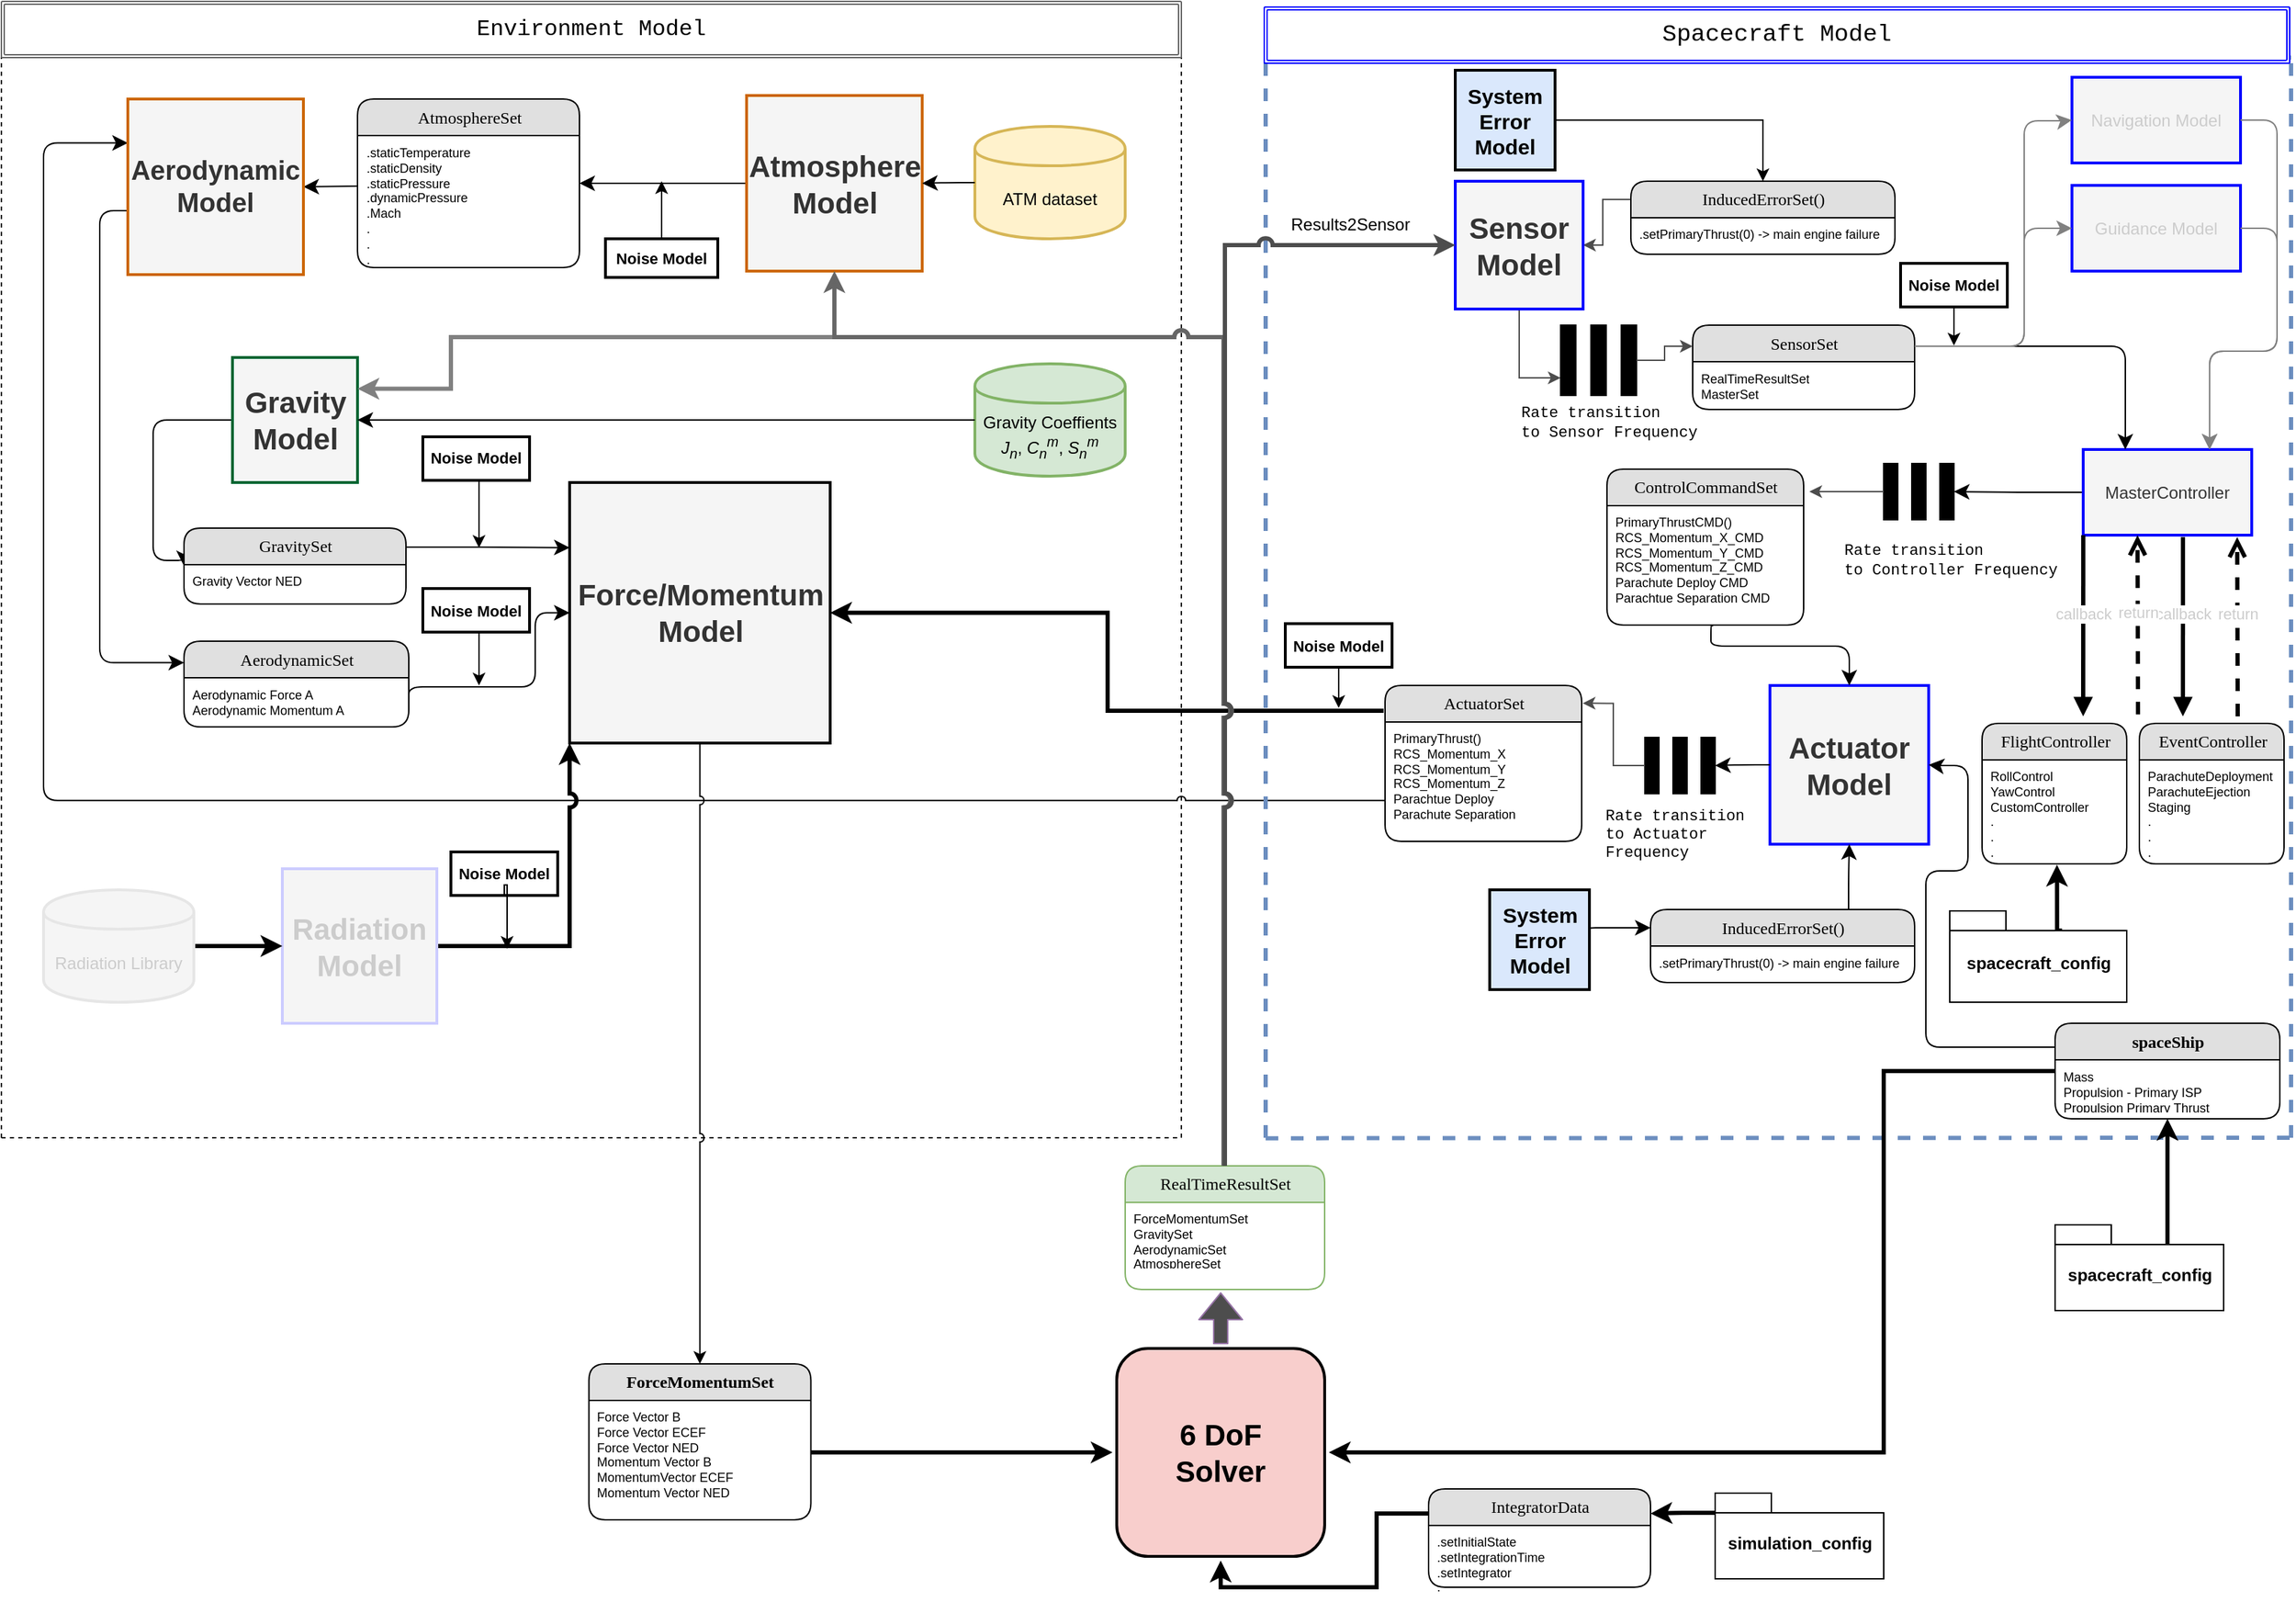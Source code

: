 <mxfile version="12.8.8" type="device" pages="2"><diagram name="Page-1" id="b520641d-4fe3-3701-9064-5fc419738815"><mxGraphModel dx="757" dy="432" grid="1" gridSize="10" guides="1" tooltips="1" connect="1" arrows="1" fold="1" page="1" pageScale="1" pageWidth="1654" pageHeight="1169" background="#ffffff" math="0" shadow="0"><root><mxCell id="0"/><mxCell id="1" parent="0"/><mxCell id="21ea969265ad0168-32" style="edgeStyle=none;html=1;labelBackgroundColor=none;startFill=0;startSize=8;endFill=1;endSize=8;fontFamily=Verdana;fontSize=12;exitX=0;exitY=0.383;exitDx=0;exitDy=0;exitPerimeter=0;entryX=1;entryY=0.5;entryDx=0;entryDy=0;" parent="1" source="zGW6T5_fWwPgk4vBS8o5-42" target="u3daFgjEzS_ZIAsYCBfj-2" edge="1"><mxGeometry relative="1" as="geometry"><mxPoint x="250" y="143" as="sourcePoint"/><mxPoint x="280" y="171" as="targetPoint"/></mxGeometry></mxCell><mxCell id="21ea969265ad0168-36" style="edgeStyle=orthogonalEdgeStyle;html=1;labelBackgroundColor=none;startFill=0;startSize=8;endFill=1;endSize=8;fontFamily=Verdana;fontSize=12;exitX=0;exitY=0.5;exitDx=0;exitDy=0;entryX=0;entryY=0.5;entryDx=0;entryDy=0;" parent="1" source="zGW6T5_fWwPgk4vBS8o5-36" target="zGW6T5_fWwPgk4vBS8o5-37" edge="1"><mxGeometry relative="1" as="geometry"><mxPoint x="388" y="224" as="sourcePoint"/><mxPoint x="388" y="306" as="targetPoint"/><Array as="points"><mxPoint x="118" y="319"/><mxPoint x="118" y="419"/><mxPoint x="140" y="419"/></Array></mxGeometry></mxCell><mxCell id="21ea969265ad0168-40" style="edgeStyle=orthogonalEdgeStyle;html=1;labelBackgroundColor=none;startFill=0;startSize=8;endFill=1;endSize=8;fontFamily=Verdana;fontSize=12;entryX=0;entryY=0.25;entryDx=0;entryDy=0;exitX=0.008;exitY=0.675;exitDx=0;exitDy=0;exitPerimeter=0;" parent="1" source="u3daFgjEzS_ZIAsYCBfj-2" target="zGW6T5_fWwPgk4vBS8o5-43" edge="1"><mxGeometry relative="1" as="geometry"><mxPoint x="150" y="170" as="sourcePoint"/><mxPoint x="80" y="329" as="targetPoint"/><Array as="points"><mxPoint x="176" y="170"/><mxPoint x="80" y="170"/><mxPoint x="80" y="492"/></Array></mxGeometry></mxCell><mxCell id="21ea969265ad0168-44" style="edgeStyle=orthogonalEdgeStyle;html=1;exitX=0.5;exitY=1;labelBackgroundColor=none;startFill=0;startSize=8;endFill=1;endSize=8;fontFamily=Verdana;fontSize=12;exitDx=0;exitDy=0;" parent="1" source="Khnf3d1GDIL0ss85YdQS-3" target="-iOtFXCysXjx30L6UJS0-23" edge="1"><mxGeometry relative="1" as="geometry"><mxPoint x="1550" y="604.5" as="targetPoint"/><mxPoint x="1390" y="604.5" as="sourcePoint"/></mxGeometry></mxCell><mxCell id="21ea969265ad0168-46" style="edgeStyle=orthogonalEdgeStyle;html=1;labelBackgroundColor=none;startFill=0;startSize=8;endFill=1;endSize=8;fontFamily=Verdana;fontSize=12;exitX=1;exitY=0.5;exitDx=0;exitDy=0;entryX=0;entryY=0.25;entryDx=0;entryDy=0;" parent="1" source="zGW6T5_fWwPgk4vBS8o5-22" target="zGW6T5_fWwPgk4vBS8o5-30" edge="1"><mxGeometry relative="1" as="geometry"><mxPoint x="1080" y="790" as="targetPoint"/><mxPoint x="1283" y="697" as="sourcePoint"/><Array as="points"><mxPoint x="1135" y="698"/><mxPoint x="1135" y="681"/></Array></mxGeometry></mxCell><mxCell id="21ea969265ad0168-48" style="edgeStyle=orthogonalEdgeStyle;html=1;exitX=0;exitY=0.5;labelBackgroundColor=none;startFill=0;startSize=8;endFill=1;endSize=8;fontFamily=Verdana;fontSize=12;exitDx=0;exitDy=0;entryX=1;entryY=0.5;entryDx=0;entryDy=0;" parent="1" source="zGW6T5_fWwPgk4vBS8o5-39" target="zGW6T5_fWwPgk4vBS8o5-41" edge="1"><mxGeometry relative="1" as="geometry"><mxPoint x="920" y="188" as="targetPoint"/><mxPoint x="760" y="188" as="sourcePoint"/></mxGeometry></mxCell><mxCell id="zGW6T5_fWwPgk4vBS8o5-41" value="AtmosphereSet" style="swimlane;html=1;fontStyle=0;childLayout=stackLayout;horizontal=1;startSize=26;fillColor=#e0e0e0;horizontalStack=0;resizeParent=1;resizeLast=0;collapsible=1;marginBottom=0;swimlaneFillColor=#ffffff;align=center;rounded=1;shadow=0;comic=0;labelBackgroundColor=none;strokeColor=#000000;strokeWidth=1;fontFamily=Verdana;fontSize=12;fontColor=#000000;" parent="1" vertex="1"><mxGeometry x="263.5" y="90.5" width="158" height="120" as="geometry"/></mxCell><mxCell id="zGW6T5_fWwPgk4vBS8o5-42" value="&lt;div&gt;.staticTemperature&lt;/div&gt;&lt;div&gt;.staticDensity&lt;/div&gt;&lt;div&gt;.staticPressure&lt;/div&gt;&lt;div&gt;.dynamicPressure&lt;/div&gt;&lt;div&gt;.Mach&lt;/div&gt;&lt;div&gt;.&lt;/div&gt;&lt;div&gt;.&lt;/div&gt;&lt;div&gt;.&lt;/div&gt;&lt;div&gt;&lt;br&gt;&lt;/div&gt;" style="text;html=1;strokeColor=none;fillColor=none;spacingLeft=4;spacingRight=4;whiteSpace=wrap;overflow=hidden;rotatable=0;points=[[0,0.5],[1,0.5]];portConstraint=eastwest;fontSize=9;" parent="zGW6T5_fWwPgk4vBS8o5-41" vertex="1"><mxGeometry y="26" width="158" height="94" as="geometry"/></mxCell><mxCell id="zGW6T5_fWwPgk4vBS8o5-25" value="ControlCommandSet" style="swimlane;html=1;fontStyle=0;childLayout=stackLayout;horizontal=1;startSize=26;fillColor=#e0e0e0;horizontalStack=0;resizeParent=1;resizeLast=0;collapsible=1;marginBottom=0;swimlaneFillColor=#ffffff;align=center;rounded=1;shadow=0;comic=0;labelBackgroundColor=none;strokeColor=#000000;strokeWidth=1;fontFamily=Verdana;fontSize=12;fontColor=#000000;" parent="1" vertex="1"><mxGeometry x="1153" y="354" width="140" height="111" as="geometry"/></mxCell><mxCell id="zGW6T5_fWwPgk4vBS8o5-26" value="&lt;div&gt;PrimaryThrustCMD()&lt;/div&gt;&lt;div&gt;RCS_Momentum_X_CMD&lt;/div&gt;&lt;div&gt;RCS_Momentum_Y_CMD&lt;/div&gt;&lt;div&gt;RCS_Momentum_Z_CMD&lt;/div&gt;&lt;div&gt;Parachute Deploy CMD&lt;/div&gt;&lt;div&gt;Parachtue Separation CMD&lt;br&gt;&lt;/div&gt;" style="text;html=1;strokeColor=none;fillColor=none;spacingLeft=4;spacingRight=4;whiteSpace=wrap;overflow=hidden;rotatable=0;points=[[0,0.5],[1,0.5]];portConstraint=eastwest;fontSize=9;glass=0;" parent="zGW6T5_fWwPgk4vBS8o5-25" vertex="1"><mxGeometry y="26" width="140" height="84" as="geometry"/></mxCell><mxCell id="-iOtFXCysXjx30L6UJS0-32" style="edgeStyle=orthogonalEdgeStyle;rounded=0;jumpStyle=arc;orthogonalLoop=1;jettySize=auto;html=1;exitX=0;exitY=0.25;exitDx=0;exitDy=0;entryX=1;entryY=0.5;entryDx=0;entryDy=0;strokeColor=#4D4D4D;fillColor=#4D4D4D;fontFamily=Courier New;fontSize=11;fontColor=#000000;" edge="1" parent="1" source="-iOtFXCysXjx30L6UJS0-30" target="N8Tp9FO_yCuelLepChon-1"><mxGeometry relative="1" as="geometry"/></mxCell><mxCell id="N8Tp9FO_yCuelLepChon-5" value="SensorSet" style="swimlane;html=1;fontStyle=0;childLayout=stackLayout;horizontal=1;startSize=26;fillColor=#e0e0e0;horizontalStack=0;resizeParent=1;resizeLast=0;collapsible=1;marginBottom=0;swimlaneFillColor=#ffffff;align=center;rounded=1;shadow=0;comic=0;labelBackgroundColor=none;strokeColor=#000000;strokeWidth=1;fontFamily=Verdana;fontSize=12;fontColor=#000000;" parent="1" vertex="1"><mxGeometry x="1214" y="251.5" width="158" height="60" as="geometry"/></mxCell><mxCell id="N8Tp9FO_yCuelLepChon-6" value="&lt;div&gt;RealTimeResultSet&lt;/div&gt;&lt;div&gt;MasterSet&lt;br&gt;&lt;/div&gt;" style="text;html=1;strokeColor=none;fillColor=none;spacingLeft=4;spacingRight=4;whiteSpace=wrap;overflow=hidden;rotatable=0;points=[[0,0.5],[1,0.5]];portConstraint=eastwest;fontSize=9;" parent="N8Tp9FO_yCuelLepChon-5" vertex="1"><mxGeometry y="26" width="158" height="34" as="geometry"/></mxCell><mxCell id="-iOtFXCysXjx30L6UJS0-30" value="InducedErrorSet()" style="swimlane;html=1;fontStyle=0;childLayout=stackLayout;horizontal=1;startSize=26;fillColor=#e0e0e0;horizontalStack=0;resizeParent=1;resizeLast=0;collapsible=1;marginBottom=0;swimlaneFillColor=#ffffff;align=center;rounded=1;shadow=0;comic=0;labelBackgroundColor=none;strokeColor=#000000;strokeWidth=1;fontFamily=Verdana;fontSize=12;fontColor=#000000;" vertex="1" parent="1"><mxGeometry x="1170" y="149" width="188" height="52" as="geometry"/></mxCell><mxCell id="-iOtFXCysXjx30L6UJS0-31" value=".setPrimaryThrust(0) -&amp;gt; main engine failure" style="text;html=1;strokeColor=none;fillColor=none;spacingLeft=4;spacingRight=4;whiteSpace=wrap;overflow=hidden;rotatable=0;points=[[0,0.5],[1,0.5]];portConstraint=eastwest;fontSize=9;" vertex="1" parent="-iOtFXCysXjx30L6UJS0-30"><mxGeometry y="26" width="188" height="26" as="geometry"/></mxCell><mxCell id="zGW6T5_fWwPgk4vBS8o5-2" value="&lt;div style=&quot;font-size: 21px&quot;&gt;6 DoF&lt;/div&gt;&lt;div style=&quot;font-size: 21px&quot;&gt;Solver&lt;br style=&quot;font-size: 21px&quot;&gt;&lt;/div&gt;" style="whiteSpace=wrap;html=1;aspect=fixed;fontStyle=1;fontSize=21;fillColor=#f8cecc;strokeColor=#000000;strokeWidth=2;perimeterSpacing=3;rounded=1;glass=0;shadow=0;comic=0;gradientColor=none;" parent="1" vertex="1"><mxGeometry x="804" y="980" width="148" height="148" as="geometry"/></mxCell><mxCell id="zGW6T5_fWwPgk4vBS8o5-21" value="Actuator Model" style="whiteSpace=wrap;html=1;aspect=fixed;fontStyle=1;fontSize=21;fillColor=#f5f5f5;strokeColor=#0000FF;strokeWidth=2;fontColor=#333333;" parent="1" vertex="1"><mxGeometry x="1269" y="508" width="113" height="113" as="geometry"/></mxCell><mxCell id="zGW6T5_fWwPgk4vBS8o5-22" value="System Error Model" style="whiteSpace=wrap;html=1;aspect=fixed;fontStyle=1;fontSize=15;fillColor=#dae8fc;strokeColor=#000000;strokeWidth=2;" parent="1" vertex="1"><mxGeometry x="1069.5" y="653.5" width="71" height="71" as="geometry"/></mxCell><mxCell id="zGW6T5_fWwPgk4vBS8o5-23" value="Force/Momentum Model" style="whiteSpace=wrap;html=1;aspect=fixed;fontStyle=1;fontSize=21;fillColor=#f5f5f5;strokeColor=#000000;strokeWidth=2;fontColor=#333333;" parent="1" vertex="1"><mxGeometry x="414.5" y="363.5" width="185.5" height="185.5" as="geometry"/></mxCell><mxCell id="zGW6T5_fWwPgk4vBS8o5-29" value="" style="edgeStyle=orthogonalEdgeStyle;html=1;labelBackgroundColor=none;startFill=0;startSize=8;endFill=1;endSize=8;fontFamily=Verdana;fontSize=12;entryX=1;entryY=0.5;entryDx=0;entryDy=0;exitX=0;exitY=0.25;exitDx=0;exitDy=0;" parent="1" source="zGW6T5_fWwPgk4vBS8o5-6" target="zGW6T5_fWwPgk4vBS8o5-21" edge="1"><mxGeometry x="-0.134" y="32" relative="1" as="geometry"><mxPoint as="offset"/><mxPoint x="538" y="534" as="sourcePoint"/><mxPoint x="638" y="417" as="targetPoint"/><Array as="points"><mxPoint x="1380" y="766"/><mxPoint x="1380" y="640"/><mxPoint x="1410" y="640"/><mxPoint x="1410" y="565"/><mxPoint x="1387" y="565"/></Array></mxGeometry></mxCell><mxCell id="zGW6T5_fWwPgk4vBS8o5-36" value="Gravity Model" style="whiteSpace=wrap;html=1;aspect=fixed;fontStyle=1;fontSize=21;fillColor=#f5f5f5;strokeColor=#006633;strokeWidth=2;fontColor=#333333;" parent="1" vertex="1"><mxGeometry x="174.5" y="274.5" width="89" height="89" as="geometry"/></mxCell><mxCell id="u3daFgjEzS_ZIAsYCBfj-1" style="edgeStyle=orthogonalEdgeStyle;rounded=0;orthogonalLoop=1;jettySize=auto;html=1;exitX=0.5;exitY=0;exitDx=0;exitDy=0;" parent="1" source="zGW6T5_fWwPgk4vBS8o5-46" edge="1"><mxGeometry relative="1" as="geometry"><mxPoint x="480" y="149" as="targetPoint"/><mxPoint x="643" y="121" as="sourcePoint"/><Array as="points"><mxPoint x="480" y="149"/></Array></mxGeometry></mxCell><mxCell id="zGW6T5_fWwPgk4vBS8o5-39" value="Atmosphere Model" style="whiteSpace=wrap;html=1;aspect=fixed;fontStyle=1;fontSize=21;fillColor=#f5f5f5;strokeColor=#CC6600;strokeWidth=2;fontColor=#333333;" parent="1" vertex="1"><mxGeometry x="540.5" y="88" width="125" height="125" as="geometry"/></mxCell><mxCell id="zGW6T5_fWwPgk4vBS8o5-45" style="edgeStyle=orthogonalEdgeStyle;html=1;exitX=1;exitY=0.5;labelBackgroundColor=none;startFill=0;startSize=8;endFill=1;endSize=8;fontFamily=Verdana;fontSize=12;exitDx=0;exitDy=0;entryX=0;entryY=0.5;entryDx=0;entryDy=0;" parent="1" source="zGW6T5_fWwPgk4vBS8o5-44" target="zGW6T5_fWwPgk4vBS8o5-23" edge="1"><mxGeometry relative="1" as="geometry"><mxPoint x="158" y="180" as="sourcePoint"/><mxPoint x="84" y="464" as="targetPoint"/><Array as="points"><mxPoint x="300" y="509"/><mxPoint x="390" y="509"/><mxPoint x="390" y="456"/></Array></mxGeometry></mxCell><mxCell id="zGW6T5_fWwPgk4vBS8o5-46" value="Noise Model" style="rounded=0;whiteSpace=wrap;html=1;strokeColor=#000000;strokeWidth=2;fontSize=11;fontStyle=1" parent="1" vertex="1"><mxGeometry x="440" y="190" width="80" height="27.5" as="geometry"/></mxCell><mxCell id="zGW6T5_fWwPgk4vBS8o5-51" style="edgeStyle=orthogonalEdgeStyle;html=1;entryX=0;entryY=0.25;labelBackgroundColor=none;startFill=0;startSize=8;endFill=1;endSize=8;fontFamily=Verdana;fontSize=12;entryDx=0;entryDy=0;exitX=1;exitY=0.25;exitDx=0;exitDy=0;" parent="1" source="zGW6T5_fWwPgk4vBS8o5-37" target="zGW6T5_fWwPgk4vBS8o5-23" edge="1"><mxGeometry relative="1" as="geometry"><Array as="points"><mxPoint x="360" y="410"/><mxPoint x="360" y="410"/></Array><mxPoint x="397" y="457" as="sourcePoint"/><mxPoint x="637" y="420" as="targetPoint"/></mxGeometry></mxCell><mxCell id="zGW6T5_fWwPgk4vBS8o5-53" style="edgeStyle=orthogonalEdgeStyle;html=1;labelBackgroundColor=none;startFill=0;startSize=8;endFill=1;endSize=8;fontFamily=Verdana;fontSize=12;entryX=0.5;entryY=0;entryDx=0;entryDy=0;exitX=0.536;exitY=1.024;exitDx=0;exitDy=0;exitPerimeter=0;" parent="1" source="zGW6T5_fWwPgk4vBS8o5-26" target="zGW6T5_fWwPgk4vBS8o5-21" edge="1"><mxGeometry relative="1" as="geometry"><mxPoint x="1100" y="616.5" as="targetPoint"/><mxPoint x="1270" y="460" as="sourcePoint"/><Array as="points"><mxPoint x="1227" y="465"/><mxPoint x="1227" y="480"/></Array></mxGeometry></mxCell><mxCell id="zGW6T5_fWwPgk4vBS8o5-54" style="edgeStyle=orthogonalEdgeStyle;html=1;exitX=0.75;exitY=0;labelBackgroundColor=none;startFill=0;startSize=8;endFill=1;endSize=8;fontFamily=Verdana;fontSize=12;exitDx=0;exitDy=0;entryX=0.5;entryY=1;entryDx=0;entryDy=0;" parent="1" source="zGW6T5_fWwPgk4vBS8o5-30" edge="1" target="zGW6T5_fWwPgk4vBS8o5-21"><mxGeometry relative="1" as="geometry"><mxPoint x="940" y="590" as="targetPoint"/><mxPoint x="942" y="616.5" as="sourcePoint"/></mxGeometry></mxCell><mxCell id="Khnf3d1GDIL0ss85YdQS-3" value="MasterController" style="rounded=0;whiteSpace=wrap;html=1;strokeColor=#0000FF;strokeWidth=2;fillColor=#f5f5f5;fontColor=#333333;direction=south;" parent="1" vertex="1"><mxGeometry x="1492" y="340" width="120" height="61" as="geometry"/></mxCell><mxCell id="Khnf3d1GDIL0ss85YdQS-9" value="ATM dataset" style="shape=cylinder;whiteSpace=wrap;html=1;boundedLbl=1;backgroundOutline=1;strokeColor=#d6b656;strokeWidth=2;fillColor=#fff2cc;" parent="1" vertex="1"><mxGeometry x="703" y="110" width="107" height="80" as="geometry"/></mxCell><mxCell id="Khnf3d1GDIL0ss85YdQS-10" style="edgeStyle=orthogonalEdgeStyle;html=1;exitX=0;exitY=0.5;labelBackgroundColor=none;startFill=0;startSize=8;endFill=1;endSize=8;fontFamily=Verdana;fontSize=12;exitDx=0;exitDy=0;entryX=1;entryY=0.5;entryDx=0;entryDy=0;" parent="1" source="Khnf3d1GDIL0ss85YdQS-9" target="zGW6T5_fWwPgk4vBS8o5-39" edge="1"><mxGeometry relative="1" as="geometry"><mxPoint x="731" y="145" as="targetPoint"/><mxPoint x="659" y="119" as="sourcePoint"/></mxGeometry></mxCell><mxCell id="Khnf3d1GDIL0ss85YdQS-11" value="&lt;div&gt;Gravity Coeffients&lt;/div&gt;&lt;div&gt;&lt;i&gt;J&lt;sub&gt;n&lt;/sub&gt;&lt;/i&gt;, &lt;i&gt;C&lt;sub&gt;n&lt;/sub&gt;&lt;sup&gt;m&lt;/sup&gt;&lt;/i&gt;, &lt;i&gt;S&lt;sub&gt;n&lt;/sub&gt;&lt;sup&gt;m&lt;/sup&gt;&lt;/i&gt;&lt;/div&gt;" style="shape=cylinder;whiteSpace=wrap;html=1;boundedLbl=1;backgroundOutline=1;strokeColor=#82b366;strokeWidth=2;fillColor=#d5e8d4;" parent="1" vertex="1"><mxGeometry x="703" y="279" width="107" height="80" as="geometry"/></mxCell><mxCell id="Khnf3d1GDIL0ss85YdQS-12" style="edgeStyle=orthogonalEdgeStyle;html=1;labelBackgroundColor=none;startFill=0;startSize=8;endFill=1;endSize=8;fontFamily=Verdana;fontSize=12;exitX=0;exitY=0.5;exitDx=0;exitDy=0;entryX=1;entryY=0.5;entryDx=0;entryDy=0;" parent="1" source="Khnf3d1GDIL0ss85YdQS-11" target="zGW6T5_fWwPgk4vBS8o5-36" edge="1"><mxGeometry relative="1" as="geometry"><mxPoint x="173" y="317" as="sourcePoint"/><mxPoint x="150" y="464" as="targetPoint"/><Array as="points"><mxPoint x="280" y="319"/><mxPoint x="280" y="319"/></Array></mxGeometry></mxCell><mxCell id="Khnf3d1GDIL0ss85YdQS-15" style="edgeStyle=orthogonalEdgeStyle;html=1;exitX=0;exitY=0.5;labelBackgroundColor=none;startFill=0;startSize=8;endFill=1;endSize=8;fontFamily=Verdana;fontSize=12;exitDx=0;exitDy=0;" parent="1" source="zGW6T5_fWwPgk4vBS8o5-21" target="-iOtFXCysXjx30L6UJS0-27" edge="1"><mxGeometry relative="1" as="geometry"><mxPoint x="1000" y="595" as="targetPoint"/><mxPoint x="754" y="606.5" as="sourcePoint"/></mxGeometry></mxCell><mxCell id="-iOtFXCysXjx30L6UJS0-36" style="edgeStyle=orthogonalEdgeStyle;rounded=0;jumpStyle=arc;orthogonalLoop=1;jettySize=auto;html=1;exitX=0.5;exitY=1;exitDx=0;exitDy=0;entryX=0;entryY=0.75;entryDx=0;entryDy=0;strokeColor=#4D4D4D;fillColor=#4D4D4D;fontFamily=Courier New;fontSize=11;fontColor=#000000;" edge="1" parent="1" source="N8Tp9FO_yCuelLepChon-1" target="-iOtFXCysXjx30L6UJS0-13"><mxGeometry relative="1" as="geometry"/></mxCell><mxCell id="N8Tp9FO_yCuelLepChon-1" value="Sensor Model" style="whiteSpace=wrap;html=1;aspect=fixed;fontStyle=1;fontSize=21;fillColor=#f5f5f5;strokeColor=#0000FF;strokeWidth=2;fontColor=#333333;" parent="1" vertex="1"><mxGeometry x="1045" y="149" width="91" height="91" as="geometry"/></mxCell><mxCell id="N8Tp9FO_yCuelLepChon-14" value="" style="endArrow=none;dashed=1;html=1;fontSize=15;" parent="1" edge="1"><mxGeometry width="50" height="50" relative="1" as="geometry"><mxPoint x="10" y="830" as="sourcePoint"/><mxPoint x="850" y="830" as="targetPoint"/></mxGeometry></mxCell><mxCell id="N8Tp9FO_yCuelLepChon-15" value="" style="endArrow=none;dashed=1;html=1;fontSize=15;" parent="1" edge="1"><mxGeometry width="50" height="50" relative="1" as="geometry"><mxPoint x="10" y="830" as="sourcePoint"/><mxPoint x="10" y="57" as="targetPoint"/></mxGeometry></mxCell><mxCell id="N8Tp9FO_yCuelLepChon-16" value="" style="endArrow=none;dashed=1;html=1;fontSize=15;" parent="1" edge="1"><mxGeometry width="50" height="50" relative="1" as="geometry"><mxPoint x="10" y="59" as="sourcePoint"/><mxPoint x="850" y="59" as="targetPoint"/></mxGeometry></mxCell><mxCell id="N8Tp9FO_yCuelLepChon-21" value="" style="endArrow=none;dashed=1;html=1;fontSize=15;" parent="1" edge="1"><mxGeometry width="50" height="50" relative="1" as="geometry"><mxPoint x="850" y="830" as="sourcePoint"/><mxPoint x="850" y="59" as="targetPoint"/></mxGeometry></mxCell><mxCell id="N8Tp9FO_yCuelLepChon-24" style="edgeStyle=orthogonalEdgeStyle;html=1;exitX=0;exitY=0.755;labelBackgroundColor=none;startFill=0;startSize=8;endFill=1;endSize=8;fontFamily=Verdana;fontSize=12;exitDx=0;exitDy=0;entryX=0;entryY=0.25;entryDx=0;entryDy=0;exitPerimeter=0;jumpStyle=arc;" parent="1" source="Khnf3d1GDIL0ss85YdQS-14" target="u3daFgjEzS_ZIAsYCBfj-2" edge="1"><mxGeometry relative="1" as="geometry"><mxPoint x="148" y="92" as="targetPoint"/><mxPoint x="358" y="627.167" as="sourcePoint"/><Array as="points"><mxPoint x="40" y="590"/><mxPoint x="40" y="122"/></Array></mxGeometry></mxCell><mxCell id="N8Tp9FO_yCuelLepChon-26" style="edgeStyle=orthogonalEdgeStyle;html=1;labelBackgroundColor=none;startFill=0;startSize=8;endFill=1;endSize=8;fontFamily=Verdana;fontSize=12;entryX=0;entryY=0.75;entryDx=0;entryDy=0;exitX=1;exitY=0.25;exitDx=0;exitDy=0;" parent="1" target="Khnf3d1GDIL0ss85YdQS-3" edge="1" source="N8Tp9FO_yCuelLepChon-5"><mxGeometry relative="1" as="geometry"><mxPoint x="1482" y="547.5" as="targetPoint"/><Array as="points"><mxPoint x="1522" y="267"/></Array><mxPoint x="1152" y="320" as="sourcePoint"/></mxGeometry></mxCell><mxCell id="N8Tp9FO_yCuelLepChon-28" style="edgeStyle=orthogonalEdgeStyle;rounded=0;orthogonalLoop=1;jettySize=auto;html=1;fontSize=11;entryX=0.5;entryY=0;entryDx=0;entryDy=0;" parent="1" source="N8Tp9FO_yCuelLepChon-27" target="-iOtFXCysXjx30L6UJS0-30" edge="1"><mxGeometry relative="1" as="geometry"><mxPoint x="1360" y="162" as="targetPoint"/></mxGeometry></mxCell><mxCell id="N8Tp9FO_yCuelLepChon-27" value="System Error Model" style="whiteSpace=wrap;html=1;aspect=fixed;fontStyle=1;fontSize=15;fillColor=#dae8fc;strokeColor=#000000;strokeWidth=2;" parent="1" vertex="1"><mxGeometry x="1045" y="70" width="71" height="71" as="geometry"/></mxCell><mxCell id="N8Tp9FO_yCuelLepChon-29" value="Noise Model" style="rounded=0;whiteSpace=wrap;html=1;strokeColor=#000000;strokeWidth=2;fontSize=11;fontStyle=1" parent="1" vertex="1"><mxGeometry x="1362" y="207.5" width="76" height="31" as="geometry"/></mxCell><mxCell id="N8Tp9FO_yCuelLepChon-30" style="edgeStyle=orthogonalEdgeStyle;rounded=0;orthogonalLoop=1;jettySize=auto;html=1;fontSize=11;exitX=0.5;exitY=1;exitDx=0;exitDy=0;" parent="1" source="N8Tp9FO_yCuelLepChon-29" edge="1"><mxGeometry relative="1" as="geometry"><mxPoint x="1400" y="266" as="targetPoint"/><mxPoint x="1230.5" y="399.643" as="sourcePoint"/></mxGeometry></mxCell><mxCell id="u3daFgjEzS_ZIAsYCBfj-2" value="Aerodynamic Model" style="whiteSpace=wrap;html=1;aspect=fixed;fontStyle=1;fontSize=19;fillColor=#f5f5f5;strokeColor=#CC6600;strokeWidth=2;fontColor=#333333;" parent="1" vertex="1"><mxGeometry x="100" y="90.5" width="125" height="125" as="geometry"/></mxCell><mxCell id="Khnf3d1GDIL0ss85YdQS-13" value="ActuatorSet" style="swimlane;html=1;fontStyle=0;childLayout=stackLayout;horizontal=1;startSize=26;fillColor=#e0e0e0;horizontalStack=0;resizeParent=1;resizeLast=0;collapsible=1;marginBottom=0;swimlaneFillColor=#ffffff;align=center;rounded=1;shadow=0;comic=0;labelBackgroundColor=none;strokeColor=#000000;strokeWidth=1;fontFamily=Verdana;fontSize=12;fontColor=#000000;" parent="1" vertex="1"><mxGeometry x="995" y="508" width="140" height="111" as="geometry"/></mxCell><mxCell id="Khnf3d1GDIL0ss85YdQS-14" value="&lt;div&gt;PrimaryThrust()&lt;div&gt;RCS_Momentum_X&lt;/div&gt;&lt;div&gt;RCS_Momentum_Y&lt;/div&gt;&lt;div&gt;RCS_Momentum_Z&lt;/div&gt;&lt;div&gt;Parachtue Deploy&lt;/div&gt;&lt;div&gt;Parachute Separation&lt;br&gt;&lt;/div&gt;&lt;/div&gt;" style="text;html=1;strokeColor=none;fillColor=none;spacingLeft=4;spacingRight=4;whiteSpace=wrap;overflow=hidden;rotatable=0;points=[[0,0.5],[1,0.5]];portConstraint=eastwest;fontSize=9;" parent="Khnf3d1GDIL0ss85YdQS-13" vertex="1"><mxGeometry y="26" width="140" height="74" as="geometry"/></mxCell><mxCell id="N8Tp9FO_yCuelLepChon-9" value="EventController" style="swimlane;html=1;fontStyle=0;childLayout=stackLayout;horizontal=1;startSize=26;fillColor=#e0e0e0;horizontalStack=0;resizeParent=1;resizeLast=0;collapsible=1;marginBottom=0;swimlaneFillColor=#ffffff;align=center;rounded=1;shadow=0;comic=0;labelBackgroundColor=none;strokeColor=#000000;strokeWidth=1;fontFamily=Verdana;fontSize=12;fontColor=#000000;" parent="1" vertex="1"><mxGeometry x="1532" y="535" width="103" height="100" as="geometry"/></mxCell><mxCell id="N8Tp9FO_yCuelLepChon-10" value="&lt;div&gt;ParachuteDeployment&lt;/div&gt;&lt;div&gt;ParachuteEjection&lt;/div&gt;&lt;div&gt;Staging&lt;/div&gt;&lt;div&gt;.&lt;/div&gt;&lt;div&gt;.&lt;/div&gt;&lt;div&gt;.&lt;br&gt;&lt;/div&gt;" style="text;html=1;strokeColor=none;fillColor=none;spacingLeft=4;spacingRight=4;whiteSpace=wrap;overflow=hidden;rotatable=0;points=[[0,0.5],[1,0.5]];portConstraint=eastwest;fontSize=9;" parent="N8Tp9FO_yCuelLepChon-9" vertex="1"><mxGeometry y="26" width="103" height="74" as="geometry"/></mxCell><mxCell id="N8Tp9FO_yCuelLepChon-7" value="FlightController" style="swimlane;html=1;fontStyle=0;childLayout=stackLayout;horizontal=1;startSize=26;fillColor=#e0e0e0;horizontalStack=0;resizeParent=1;resizeLast=0;collapsible=1;marginBottom=0;swimlaneFillColor=#ffffff;align=center;rounded=1;shadow=0;comic=0;labelBackgroundColor=none;strokeColor=#000000;strokeWidth=1;fontFamily=Verdana;fontSize=12;fontColor=#000000;" parent="1" vertex="1"><mxGeometry x="1420" y="535" width="103" height="100" as="geometry"/></mxCell><mxCell id="N8Tp9FO_yCuelLepChon-8" value="&lt;div&gt;RollControl&lt;/div&gt;&lt;div&gt;YawControl&lt;/div&gt;&lt;div&gt;CustomController&lt;/div&gt;&lt;div&gt;.&lt;/div&gt;&lt;div&gt;.&lt;/div&gt;&lt;div&gt;.&lt;br&gt;&lt;/div&gt;" style="text;html=1;strokeColor=none;fillColor=none;spacingLeft=4;spacingRight=4;whiteSpace=wrap;overflow=hidden;rotatable=0;points=[[0,0.5],[1,0.5]];portConstraint=eastwest;fontSize=9;" parent="N8Tp9FO_yCuelLepChon-7" vertex="1"><mxGeometry y="26" width="103" height="74" as="geometry"/></mxCell><mxCell id="u3daFgjEzS_ZIAsYCBfj-9" style="edgeStyle=orthogonalEdgeStyle;rounded=0;orthogonalLoop=1;jettySize=auto;html=1;exitX=0.5;exitY=1;exitDx=0;exitDy=0;entryX=0.5;entryY=0;entryDx=0;entryDy=0;jumpStyle=arc;" parent="1" source="zGW6T5_fWwPgk4vBS8o5-23" target="zGW6T5_fWwPgk4vBS8o5-33" edge="1"><mxGeometry relative="1" as="geometry"><mxPoint x="499" y="500" as="targetPoint"/><Array as="points"><mxPoint x="507" y="858"/></Array></mxGeometry></mxCell><mxCell id="zGW6T5_fWwPgk4vBS8o5-37" value="GravitySet" style="swimlane;html=1;fontStyle=0;childLayout=stackLayout;horizontal=1;startSize=26;fillColor=#e0e0e0;horizontalStack=0;resizeParent=1;resizeLast=0;collapsible=1;marginBottom=0;swimlaneFillColor=#ffffff;align=center;rounded=1;shadow=0;comic=0;labelBackgroundColor=none;strokeColor=#000000;strokeWidth=1;fontFamily=Verdana;fontSize=12;fontColor=#000000;" parent="1" vertex="1"><mxGeometry x="140" y="396" width="158" height="54" as="geometry"/></mxCell><mxCell id="zGW6T5_fWwPgk4vBS8o5-38" value="Gravity Vector NED" style="text;html=1;strokeColor=none;fillColor=none;spacingLeft=4;spacingRight=4;whiteSpace=wrap;overflow=hidden;rotatable=0;points=[[0,0.5],[1,0.5]];portConstraint=eastwest;fontSize=9;" parent="zGW6T5_fWwPgk4vBS8o5-37" vertex="1"><mxGeometry y="26" width="158" height="24" as="geometry"/></mxCell><mxCell id="zGW6T5_fWwPgk4vBS8o5-43" value="AerodynamicSet" style="swimlane;html=1;fontStyle=0;childLayout=stackLayout;horizontal=1;startSize=26;fillColor=#e0e0e0;horizontalStack=0;resizeParent=1;resizeLast=0;collapsible=1;marginBottom=0;swimlaneFillColor=#ffffff;align=center;rounded=1;shadow=0;comic=0;labelBackgroundColor=none;strokeColor=#000000;strokeWidth=1;fontFamily=Verdana;fontSize=12;fontColor=#000000;" parent="1" vertex="1"><mxGeometry x="140" y="476.5" width="160" height="61" as="geometry"/></mxCell><mxCell id="zGW6T5_fWwPgk4vBS8o5-44" value="&lt;div&gt;Aerodynamic Force A&lt;/div&gt;&lt;div&gt;Aerodynamic Momentum A&lt;br&gt;&lt;/div&gt;" style="text;html=1;strokeColor=none;fillColor=none;spacingLeft=4;spacingRight=4;whiteSpace=wrap;overflow=hidden;rotatable=0;points=[[0,0.5],[1,0.5]];portConstraint=eastwest;fontSize=9;" parent="zGW6T5_fWwPgk4vBS8o5-43" vertex="1"><mxGeometry y="26" width="160" height="34" as="geometry"/></mxCell><mxCell id="u3daFgjEzS_ZIAsYCBfj-23" style="edgeStyle=orthogonalEdgeStyle;rounded=0;orthogonalLoop=1;jettySize=auto;html=1;exitX=0;exitY=0.25;exitDx=0;exitDy=0;strokeWidth=3;fontColor=#CCCCCC;entryX=0.5;entryY=1;entryDx=0;entryDy=0;" parent="1" source="Khnf3d1GDIL0ss85YdQS-5" target="zGW6T5_fWwPgk4vBS8o5-2" edge="1"><mxGeometry relative="1" as="geometry"><mxPoint x="1101" y="1040" as="targetPoint"/><Array as="points"><mxPoint x="989" y="1098"/><mxPoint x="989" y="1150"/><mxPoint x="878" y="1150"/></Array></mxGeometry></mxCell><mxCell id="u3daFgjEzS_ZIAsYCBfj-10" value="" style="endArrow=none;dashed=1;html=1;fontSize=15;strokeWidth=3;fillColor=#dae8fc;strokeColor=#6c8ebf;" parent="1" edge="1"><mxGeometry width="50" height="50" relative="1" as="geometry"><mxPoint x="910" y="830" as="sourcePoint"/><mxPoint x="910" y="57" as="targetPoint"/></mxGeometry></mxCell><mxCell id="u3daFgjEzS_ZIAsYCBfj-11" value="" style="endArrow=none;dashed=1;html=1;fontSize=15;fillColor=#dae8fc;strokeColor=#6c8ebf;strokeWidth=3;" parent="1" edge="1"><mxGeometry width="50" height="50" relative="1" as="geometry"><mxPoint x="1640" y="61" as="sourcePoint"/><mxPoint x="910" y="61.33" as="targetPoint"/></mxGeometry></mxCell><mxCell id="u3daFgjEzS_ZIAsYCBfj-12" value="" style="endArrow=none;dashed=1;html=1;fontSize=15;strokeWidth=3;fillColor=#dae8fc;strokeColor=#6c8ebf;" parent="1" edge="1"><mxGeometry width="50" height="50" relative="1" as="geometry"><mxPoint x="1640" y="830" as="sourcePoint"/><mxPoint x="1640" y="60" as="targetPoint"/></mxGeometry></mxCell><mxCell id="u3daFgjEzS_ZIAsYCBfj-13" value="" style="endArrow=none;dashed=1;html=1;fontSize=15;fillColor=#dae8fc;strokeColor=#6c8ebf;strokeWidth=3;" parent="1" edge="1"><mxGeometry width="50" height="50" relative="1" as="geometry"><mxPoint x="1639" y="830" as="sourcePoint"/><mxPoint x="909" y="830.33" as="targetPoint"/></mxGeometry></mxCell><mxCell id="u3daFgjEzS_ZIAsYCBfj-24" style="edgeStyle=orthogonalEdgeStyle;rounded=0;orthogonalLoop=1;jettySize=auto;html=1;exitX=0;exitY=0.5;exitDx=0;exitDy=0;entryX=1;entryY=0.5;entryDx=0;entryDy=0;strokeWidth=3;fontColor=#CCCCCC;" parent="1" source="zGW6T5_fWwPgk4vBS8o5-6" target="zGW6T5_fWwPgk4vBS8o5-2" edge="1"><mxGeometry relative="1" as="geometry"><Array as="points"><mxPoint x="1350" y="783"/><mxPoint x="1350" y="1054"/></Array></mxGeometry></mxCell><mxCell id="u3daFgjEzS_ZIAsYCBfj-21" style="edgeStyle=orthogonalEdgeStyle;rounded=0;orthogonalLoop=1;jettySize=auto;html=1;exitX=1;exitY=0.5;exitDx=0;exitDy=0;entryX=0;entryY=1;entryDx=0;entryDy=0;strokeWidth=3;fontColor=#CCCCCC;jumpStyle=arc;" parent="1" source="u3daFgjEzS_ZIAsYCBfj-18" target="zGW6T5_fWwPgk4vBS8o5-23" edge="1"><mxGeometry relative="1" as="geometry"><Array as="points"><mxPoint x="415" y="694"/></Array></mxGeometry></mxCell><mxCell id="u3daFgjEzS_ZIAsYCBfj-18" value="Radiation Model" style="whiteSpace=wrap;html=1;aspect=fixed;fontStyle=1;fontSize=21;fillColor=#f5f5f5;strokeColor=#CCCCFF;strokeWidth=2;fontColor=#CCCCCC;" parent="1" vertex="1"><mxGeometry x="210" y="638.5" width="110" height="110" as="geometry"/></mxCell><mxCell id="u3daFgjEzS_ZIAsYCBfj-20" style="edgeStyle=orthogonalEdgeStyle;rounded=0;orthogonalLoop=1;jettySize=auto;html=1;exitX=1;exitY=0.5;exitDx=0;exitDy=0;entryX=0;entryY=0.5;entryDx=0;entryDy=0;strokeWidth=3;fontColor=#CCCCCC;" parent="1" source="u3daFgjEzS_ZIAsYCBfj-19" target="u3daFgjEzS_ZIAsYCBfj-18" edge="1"><mxGeometry relative="1" as="geometry"/></mxCell><mxCell id="u3daFgjEzS_ZIAsYCBfj-19" value="Radiation Library" style="shape=cylinder;whiteSpace=wrap;html=1;boundedLbl=1;backgroundOutline=1;strokeColor=#E6E6E6;strokeWidth=2;fillColor=#f5f5f5;fontColor=#CCCCCC;" parent="1" vertex="1"><mxGeometry x="40" y="653.5" width="107" height="80" as="geometry"/></mxCell><mxCell id="u3daFgjEzS_ZIAsYCBfj-22" style="edgeStyle=orthogonalEdgeStyle;rounded=0;orthogonalLoop=1;jettySize=auto;html=1;exitX=1;exitY=0.5;exitDx=0;exitDy=0;strokeWidth=3;fontColor=#CCCCCC;" parent="1" source="zGW6T5_fWwPgk4vBS8o5-34" target="zGW6T5_fWwPgk4vBS8o5-2" edge="1"><mxGeometry relative="1" as="geometry"/></mxCell><mxCell id="u3daFgjEzS_ZIAsYCBfj-29" value="Noise Model" style="rounded=0;whiteSpace=wrap;html=1;strokeColor=#000000;strokeWidth=2;fontSize=11;fontStyle=1" parent="1" vertex="1"><mxGeometry x="310" y="330.97" width="76" height="31" as="geometry"/></mxCell><mxCell id="u3daFgjEzS_ZIAsYCBfj-30" style="edgeStyle=orthogonalEdgeStyle;rounded=0;orthogonalLoop=1;jettySize=auto;html=1;fontSize=11;exitX=0.5;exitY=1;exitDx=0;exitDy=0;" parent="1" source="u3daFgjEzS_ZIAsYCBfj-29" edge="1"><mxGeometry relative="1" as="geometry"><mxPoint x="350" y="410" as="targetPoint"/><mxPoint x="161.5" y="551.113" as="sourcePoint"/><Array as="points"><mxPoint x="350" y="362"/></Array></mxGeometry></mxCell><mxCell id="u3daFgjEzS_ZIAsYCBfj-36" value="callback" style="html=1;verticalAlign=bottom;endArrow=block;strokeWidth=3;fontColor=#CCCCCC;exitX=1.022;exitY=0.408;exitDx=0;exitDy=0;exitPerimeter=0;" parent="1" source="Khnf3d1GDIL0ss85YdQS-3" edge="1"><mxGeometry relative="1" as="geometry"><mxPoint x="1626.75" y="420" as="sourcePoint"/><mxPoint x="1563" y="530" as="targetPoint"/></mxGeometry></mxCell><mxCell id="u3daFgjEzS_ZIAsYCBfj-37" value="return" style="html=1;verticalAlign=bottom;endArrow=open;dashed=1;endSize=8;strokeWidth=3;fontColor=#CCCCCC;entryX=1.022;entryY=0.153;entryDx=0;entryDy=0;entryPerimeter=0;" parent="1" edge="1"><mxGeometry relative="1" as="geometry"><mxPoint x="1601.64" y="402.342" as="targetPoint"/><mxPoint x="1602" y="530" as="sourcePoint"/></mxGeometry></mxCell><mxCell id="u3daFgjEzS_ZIAsYCBfj-38" value="callback" style="html=1;verticalAlign=bottom;endArrow=block;strokeWidth=3;fontColor=#CCCCCC;exitX=1.022;exitY=0.408;exitDx=0;exitDy=0;exitPerimeter=0;" parent="1" edge="1"><mxGeometry relative="1" as="geometry"><mxPoint x="1492.07" y="401.002" as="sourcePoint"/><mxPoint x="1492" y="530" as="targetPoint"/></mxGeometry></mxCell><mxCell id="u3daFgjEzS_ZIAsYCBfj-39" value="return" style="html=1;verticalAlign=bottom;endArrow=open;dashed=1;endSize=8;strokeWidth=3;fontColor=#CCCCCC;entryX=1.022;entryY=0.153;entryDx=0;entryDy=0;entryPerimeter=0;" parent="1" edge="1"><mxGeometry relative="1" as="geometry"><mxPoint x="1530.67" y="401.002" as="targetPoint"/><mxPoint x="1531.03" y="528.66" as="sourcePoint"/></mxGeometry></mxCell><mxCell id="u3daFgjEzS_ZIAsYCBfj-63" style="edgeStyle=orthogonalEdgeStyle;rounded=0;orthogonalLoop=1;jettySize=auto;html=1;exitX=0;exitY=0;exitDx=80;exitDy=14;exitPerimeter=0;entryX=0.5;entryY=1;entryDx=0;entryDy=0;strokeColor=#000000;strokeWidth=3;fontColor=#000000;" parent="1" source="u3daFgjEzS_ZIAsYCBfj-40" target="zGW6T5_fWwPgk4vBS8o5-6" edge="1"><mxGeometry relative="1" as="geometry"/></mxCell><mxCell id="u3daFgjEzS_ZIAsYCBfj-40" value="spacecraft_config" style="shape=folder;fontStyle=1;spacingTop=10;tabWidth=40;tabHeight=14;tabPosition=left;html=1;strokeColor=#000000;fontColor=#000000;" parent="1" vertex="1"><mxGeometry x="1472" y="892" width="120" height="61" as="geometry"/></mxCell><mxCell id="u3daFgjEzS_ZIAsYCBfj-44" value="Environment Model" style="shape=ext;rounded=1;html=1;whiteSpace=wrap;double=1;strokeColor=#666666;fontColor=#000000;arcSize=2;fontSize=16;fontFamily=Courier New;" parent="1" vertex="1"><mxGeometry x="10" y="21" width="840" height="40" as="geometry"/></mxCell><mxCell id="u3daFgjEzS_ZIAsYCBfj-45" value="Spacecraft Model" style="shape=ext;rounded=1;html=1;whiteSpace=wrap;double=1;strokeColor=#0000FF;fontColor=#000000;arcSize=2;fontSize=17;fontFamily=Courier New;" parent="1" vertex="1"><mxGeometry x="909" y="25" width="730" height="40" as="geometry"/></mxCell><mxCell id="u3daFgjEzS_ZIAsYCBfj-46" style="edgeStyle=orthogonalEdgeStyle;rounded=0;orthogonalLoop=1;jettySize=auto;html=1;exitX=-0.007;exitY=0.162;exitDx=0;exitDy=0;strokeWidth=3;fontColor=#CCCCCC;exitPerimeter=0;" parent="1" source="Khnf3d1GDIL0ss85YdQS-13" target="zGW6T5_fWwPgk4vBS8o5-23" edge="1"><mxGeometry relative="1" as="geometry"/></mxCell><mxCell id="u3daFgjEzS_ZIAsYCBfj-48" style="edgeStyle=orthogonalEdgeStyle;rounded=0;orthogonalLoop=1;jettySize=auto;html=1;exitX=0;exitY=0;exitDx=0;exitDy=14;exitPerimeter=0;strokeColor=#000000;strokeWidth=3;fontColor=#000000;entryX=1;entryY=0.25;entryDx=0;entryDy=0;" parent="1" source="u3daFgjEzS_ZIAsYCBfj-47" target="Khnf3d1GDIL0ss85YdQS-5" edge="1"><mxGeometry relative="1" as="geometry"/></mxCell><mxCell id="u3daFgjEzS_ZIAsYCBfj-47" value="simulation_config" style="shape=folder;fontStyle=1;spacingTop=10;tabWidth=40;tabHeight=14;tabPosition=left;html=1;strokeColor=#000000;fontColor=#000000;" parent="1" vertex="1"><mxGeometry x="1230" y="1083" width="120" height="61" as="geometry"/></mxCell><mxCell id="u3daFgjEzS_ZIAsYCBfj-54" value="Noise Model" style="rounded=0;whiteSpace=wrap;html=1;strokeColor=#000000;strokeWidth=2;fontSize=11;fontStyle=1" parent="1" vertex="1"><mxGeometry x="924" y="464" width="76" height="31" as="geometry"/></mxCell><mxCell id="u3daFgjEzS_ZIAsYCBfj-55" style="edgeStyle=orthogonalEdgeStyle;rounded=0;orthogonalLoop=1;jettySize=auto;html=1;fontSize=11;exitX=0.5;exitY=1;exitDx=0;exitDy=0;" parent="1" source="u3daFgjEzS_ZIAsYCBfj-54" edge="1"><mxGeometry relative="1" as="geometry"><mxPoint x="962" y="524" as="targetPoint"/><mxPoint x="761.5" y="724.143" as="sourcePoint"/></mxGeometry></mxCell><mxCell id="u3daFgjEzS_ZIAsYCBfj-56" value="Noise Model" style="rounded=0;whiteSpace=wrap;html=1;strokeColor=#000000;strokeWidth=2;fontSize=11;fontStyle=1" parent="1" vertex="1"><mxGeometry x="310" y="439" width="76" height="31" as="geometry"/></mxCell><mxCell id="u3daFgjEzS_ZIAsYCBfj-57" style="edgeStyle=orthogonalEdgeStyle;rounded=0;orthogonalLoop=1;jettySize=auto;html=1;fontSize=11;exitX=0.5;exitY=1;exitDx=0;exitDy=0;" parent="1" source="u3daFgjEzS_ZIAsYCBfj-56" edge="1"><mxGeometry relative="1" as="geometry"><mxPoint x="350" y="508" as="targetPoint"/><mxPoint x="161.5" y="659.143" as="sourcePoint"/></mxGeometry></mxCell><mxCell id="u3daFgjEzS_ZIAsYCBfj-58" value="Noise Model" style="rounded=0;whiteSpace=wrap;html=1;strokeColor=#000000;strokeWidth=2;fontSize=11;fontStyle=1" parent="1" vertex="1"><mxGeometry x="330" y="626.5" width="76" height="31" as="geometry"/></mxCell><mxCell id="u3daFgjEzS_ZIAsYCBfj-59" style="edgeStyle=orthogonalEdgeStyle;rounded=0;orthogonalLoop=1;jettySize=auto;html=1;fontSize=11;exitX=0.5;exitY=1;exitDx=0;exitDy=0;" parent="1" source="u3daFgjEzS_ZIAsYCBfj-58" edge="1"><mxGeometry relative="1" as="geometry"><mxPoint x="370" y="695.5" as="targetPoint"/><mxPoint x="181.5" y="846.643" as="sourcePoint"/><Array as="points"><mxPoint x="368" y="650"/><mxPoint x="370" y="650"/></Array></mxGeometry></mxCell><mxCell id="u3daFgjEzS_ZIAsYCBfj-62" style="edgeStyle=orthogonalEdgeStyle;rounded=0;orthogonalLoop=1;jettySize=auto;html=1;exitX=0;exitY=0;exitDx=80;exitDy=14;exitPerimeter=0;entryX=0.518;entryY=1.009;entryDx=0;entryDy=0;entryPerimeter=0;strokeColor=#000000;strokeWidth=3;fontColor=#000000;" parent="1" source="u3daFgjEzS_ZIAsYCBfj-61" target="N8Tp9FO_yCuelLepChon-8" edge="1"><mxGeometry relative="1" as="geometry"><Array as="points"><mxPoint x="1473" y="682"/></Array></mxGeometry></mxCell><mxCell id="u3daFgjEzS_ZIAsYCBfj-61" value="spacecraft_config" style="shape=folder;fontStyle=1;spacingTop=10;tabWidth=40;tabHeight=14;tabPosition=left;html=1;strokeColor=#000000;fontColor=#000000;" parent="1" vertex="1"><mxGeometry x="1397" y="668.5" width="126" height="65" as="geometry"/></mxCell><mxCell id="zGW6T5_fWwPgk4vBS8o5-6" value="&lt;b&gt;spaceShip&lt;/b&gt;" style="swimlane;html=1;fontStyle=0;childLayout=stackLayout;horizontal=1;startSize=26;fillColor=#e0e0e0;horizontalStack=0;resizeParent=1;resizeLast=0;collapsible=1;marginBottom=0;swimlaneFillColor=#ffffff;align=center;rounded=1;shadow=0;comic=0;labelBackgroundColor=none;strokeColor=#000000;strokeWidth=1;fontFamily=Verdana;fontSize=12;fontColor=#000000;" parent="1" vertex="1"><mxGeometry x="1472" y="748.5" width="160" height="68" as="geometry"/></mxCell><mxCell id="zGW6T5_fWwPgk4vBS8o5-11" value="&lt;div&gt;Mass&lt;/div&gt;&lt;div&gt;Propulsion - Primary ISP &lt;br&gt;&lt;/div&gt;&lt;div&gt;Propulsion Primary Thrust &lt;br&gt;&lt;/div&gt;&lt;div&gt;.&lt;/div&gt;&lt;div&gt;.&lt;/div&gt;&lt;div&gt;.&lt;br&gt;&lt;/div&gt;" style="text;html=1;strokeColor=none;fillColor=none;spacingLeft=4;spacingRight=4;whiteSpace=wrap;overflow=hidden;rotatable=0;points=[[0,0.5],[1,0.5]];portConstraint=eastwest;fontSize=9;" parent="zGW6T5_fWwPgk4vBS8o5-6" vertex="1"><mxGeometry y="26" width="160" height="34" as="geometry"/></mxCell><mxCell id="-iOtFXCysXjx30L6UJS0-4" value="" style="shape=flexArrow;endArrow=classic;html=1;exitX=0.5;exitY=0;exitDx=0;exitDy=0;fillColor=#4D4D4D;strokeColor=#9673a6;" edge="1" parent="1" source="zGW6T5_fWwPgk4vBS8o5-2"><mxGeometry width="50" height="50" relative="1" as="geometry"><mxPoint x="1200" y="980" as="sourcePoint"/><mxPoint x="878" y="940" as="targetPoint"/></mxGeometry></mxCell><mxCell id="Khnf3d1GDIL0ss85YdQS-5" value="IntegratorData" style="swimlane;html=1;fontStyle=0;childLayout=stackLayout;horizontal=1;startSize=26;fillColor=#e0e0e0;horizontalStack=0;resizeParent=1;resizeLast=0;collapsible=1;marginBottom=0;swimlaneFillColor=#ffffff;align=center;rounded=1;shadow=0;comic=0;labelBackgroundColor=none;strokeColor=#000000;strokeWidth=1;fontFamily=Verdana;fontSize=12;fontColor=#000000;" parent="1" vertex="1"><mxGeometry x="1026" y="1080" width="158" height="70" as="geometry"/></mxCell><mxCell id="Khnf3d1GDIL0ss85YdQS-6" value="&lt;div&gt;.setInitialState&lt;/div&gt;&lt;div&gt;.setIntegrationTime&lt;/div&gt;&lt;div&gt;.setIntegrator&lt;/div&gt;&lt;div&gt;.&lt;/div&gt;&lt;div&gt;&lt;br&gt;&lt;/div&gt;" style="text;html=1;strokeColor=none;fillColor=none;spacingLeft=4;spacingRight=4;whiteSpace=wrap;overflow=hidden;rotatable=0;points=[[0,0.5],[1,0.5]];portConstraint=eastwest;fontSize=9;" parent="Khnf3d1GDIL0ss85YdQS-5" vertex="1"><mxGeometry y="26" width="158" height="44" as="geometry"/></mxCell><mxCell id="N8Tp9FO_yCuelLepChon-2" value="RealTimeResultSet" style="swimlane;html=1;fontStyle=0;childLayout=stackLayout;horizontal=1;startSize=26;fillColor=#d5e8d4;horizontalStack=0;resizeParent=1;resizeLast=0;collapsible=1;marginBottom=0;swimlaneFillColor=#ffffff;align=center;rounded=1;shadow=0;comic=0;labelBackgroundColor=none;strokeColor=#82b366;strokeWidth=1;fontFamily=Verdana;fontSize=12;" parent="1" vertex="1"><mxGeometry x="810" y="850" width="142" height="88" as="geometry"/></mxCell><mxCell id="N8Tp9FO_yCuelLepChon-3" value="&lt;div style=&quot;font-size: 9px&quot;&gt;&lt;font style=&quot;font-size: 9px&quot;&gt;ForceMomentumSet&lt;/font&gt;&lt;/div&gt;&lt;div style=&quot;font-size: 9px&quot;&gt;&lt;font style=&quot;font-size: 9px&quot;&gt;GravitySet&lt;/font&gt;&lt;/div&gt;&lt;div style=&quot;font-size: 9px&quot;&gt;&lt;font style=&quot;font-size: 9px&quot;&gt;AerodynamicSet&lt;/font&gt;&lt;/div&gt;&lt;div style=&quot;font-size: 9px&quot;&gt;&lt;font style=&quot;font-size: 9px&quot;&gt;AtmosphereSet&lt;/font&gt;&lt;/div&gt;&lt;div style=&quot;font-size: 9px&quot;&gt;&lt;font style=&quot;font-size: 9px&quot;&gt;ActuatorSet&lt;br&gt;&lt;/font&gt;&lt;/div&gt;" style="text;html=1;strokeColor=none;fillColor=none;spacingLeft=4;spacingRight=4;whiteSpace=wrap;overflow=hidden;rotatable=0;points=[[0,0.5],[1,0.5]];portConstraint=eastwest;fontSize=8;" parent="N8Tp9FO_yCuelLepChon-2" vertex="1"><mxGeometry y="26" width="142" height="44" as="geometry"/></mxCell><mxCell id="zGW6T5_fWwPgk4vBS8o5-33" value="&lt;b&gt;ForceMomentumSet&lt;/b&gt;" style="swimlane;html=1;fontStyle=0;childLayout=stackLayout;horizontal=1;startSize=26;fillColor=#e0e0e0;horizontalStack=0;resizeParent=1;resizeLast=0;collapsible=1;marginBottom=0;swimlaneFillColor=#ffffff;align=center;rounded=1;shadow=0;comic=0;labelBackgroundColor=none;strokeColor=#000000;strokeWidth=1;fontFamily=Verdana;fontSize=12;fontColor=#000000;" parent="1" vertex="1"><mxGeometry x="428.25" y="991" width="158" height="111" as="geometry"/></mxCell><mxCell id="zGW6T5_fWwPgk4vBS8o5-34" value="&lt;div&gt;Force Vector B&lt;/div&gt;&lt;div&gt;Force Vector ECEF&lt;/div&gt;&lt;div&gt;Force Vector NED&lt;/div&gt;&lt;div&gt;Momentum Vector B&lt;/div&gt;&lt;div&gt;MomentumVector ECEF&lt;/div&gt;&lt;div&gt;Momentum Vector NED&lt;br&gt;&lt;/div&gt;" style="text;html=1;strokeColor=none;fillColor=none;spacingLeft=4;spacingRight=4;whiteSpace=wrap;overflow=hidden;rotatable=0;points=[[0,0.5],[1,0.5]];portConstraint=eastwest;fontSize=9;" parent="zGW6T5_fWwPgk4vBS8o5-33" vertex="1"><mxGeometry y="26" width="158" height="74" as="geometry"/></mxCell><mxCell id="-iOtFXCysXjx30L6UJS0-8" style="edgeStyle=orthogonalEdgeStyle;rounded=0;orthogonalLoop=1;jettySize=auto;html=1;exitX=0.5;exitY=0;exitDx=0;exitDy=0;entryX=1;entryY=0.25;entryDx=0;entryDy=0;strokeColor=#808080;strokeWidth=3;fontColor=#4D4D4D;verticalAlign=middle;jumpStyle=arc;" edge="1" parent="1" source="N8Tp9FO_yCuelLepChon-2" target="zGW6T5_fWwPgk4vBS8o5-36"><mxGeometry relative="1" as="geometry"><Array as="points"><mxPoint x="881" y="260"/><mxPoint x="330" y="260"/><mxPoint x="330" y="297"/></Array><mxPoint x="891" y="860" as="sourcePoint"/><mxPoint x="1036" y="246" as="targetPoint"/></mxGeometry></mxCell><mxCell id="-iOtFXCysXjx30L6UJS0-10" style="edgeStyle=orthogonalEdgeStyle;rounded=0;orthogonalLoop=1;jettySize=auto;html=1;entryX=0.5;entryY=1;entryDx=0;entryDy=0;strokeColor=#666666;strokeWidth=3;fontColor=#4D4D4D;verticalAlign=middle;jumpStyle=arc;" edge="1" parent="1" target="zGW6T5_fWwPgk4vBS8o5-39"><mxGeometry relative="1" as="geometry"><Array as="points"><mxPoint x="880" y="260"/><mxPoint x="603" y="260"/></Array><mxPoint x="880" y="850" as="sourcePoint"/><mxPoint x="273.5" y="306.75" as="targetPoint"/></mxGeometry></mxCell><mxCell id="-iOtFXCysXjx30L6UJS0-11" value="Results2Sensor" style="text;html=1;align=center;verticalAlign=middle;resizable=0;points=[];labelBackgroundColor=#ffffff;fontColor=#000000;" vertex="1" connectable="0" parent="-iOtFXCysXjx30L6UJS0-10"><mxGeometry x="-0.064" y="-3" relative="1" as="geometry"><mxPoint x="87" y="-242" as="offset"/></mxGeometry></mxCell><mxCell id="-iOtFXCysXjx30L6UJS0-14" style="edgeStyle=orthogonalEdgeStyle;rounded=0;orthogonalLoop=1;jettySize=auto;html=1;exitX=0.5;exitY=0;exitDx=0;exitDy=0;entryX=0;entryY=0.5;entryDx=0;entryDy=0;strokeColor=#4D4D4D;strokeWidth=3;fontColor=#000000;verticalAlign=middle;jumpStyle=arc;" edge="1" parent="1" source="N8Tp9FO_yCuelLepChon-2" target="N8Tp9FO_yCuelLepChon-1"><mxGeometry relative="1" as="geometry"><Array as="points"/><mxPoint x="881" y="850" as="sourcePoint"/><mxPoint x="1193" y="260.5" as="targetPoint"/></mxGeometry></mxCell><mxCell id="-iOtFXCysXjx30L6UJS0-21" value="" style="group" vertex="1" connectable="0" parent="1"><mxGeometry x="1090" y="251.5" width="140" height="84" as="geometry"/></mxCell><mxCell id="-iOtFXCysXjx30L6UJS0-13" value="" style="shape=parallelMarker;html=1;outlineConnect=0;glass=0;fontFamily=Courier New;fontSize=16;fontColor=#4D4D4D;" vertex="1" parent="-iOtFXCysXjx30L6UJS0-21"><mxGeometry x="30" width="54" height="50" as="geometry"/></mxCell><mxCell id="-iOtFXCysXjx30L6UJS0-19" value="&lt;div style=&quot;font-size: 11px;&quot;&gt;Rate transition &lt;br style=&quot;font-size: 11px;&quot;&gt;&lt;/div&gt;&lt;div style=&quot;font-size: 11px;&quot;&gt;to Sensor Frequency&lt;/div&gt;" style="text;html=1;align=left;verticalAlign=middle;resizable=0;points=[];autosize=1;fontSize=11;fontFamily=Courier New;fontColor=#000000;" vertex="1" parent="-iOtFXCysXjx30L6UJS0-21"><mxGeometry y="54" width="140" height="30" as="geometry"/></mxCell><mxCell id="-iOtFXCysXjx30L6UJS0-22" value="" style="group" vertex="1" connectable="0" parent="1"><mxGeometry x="1320" y="350" width="170" height="84" as="geometry"/></mxCell><mxCell id="-iOtFXCysXjx30L6UJS0-23" value="" style="shape=parallelMarker;html=1;outlineConnect=0;glass=0;fontFamily=Courier New;fontSize=16;fontColor=#4D4D4D;" vertex="1" parent="-iOtFXCysXjx30L6UJS0-22"><mxGeometry x="30" width="50" height="40" as="geometry"/></mxCell><mxCell id="-iOtFXCysXjx30L6UJS0-24" value="&lt;div style=&quot;font-size: 11px&quot;&gt;Rate transition &lt;br style=&quot;font-size: 11px&quot;&gt;&lt;/div&gt;&lt;div style=&quot;font-size: 11px&quot;&gt;to Controller Frequency&lt;/div&gt;" style="text;html=1;align=left;verticalAlign=middle;resizable=0;points=[];autosize=1;fontSize=11;fontFamily=Courier New;fontColor=#000000;" vertex="1" parent="-iOtFXCysXjx30L6UJS0-22"><mxGeometry y="54" width="170" height="30" as="geometry"/></mxCell><mxCell id="-iOtFXCysXjx30L6UJS0-25" style="edgeStyle=orthogonalEdgeStyle;rounded=0;jumpStyle=arc;orthogonalLoop=1;jettySize=auto;html=1;strokeColor=#4D4D4D;fillColor=#4D4D4D;fontFamily=Courier New;fontSize=11;fontColor=#000000;entryX=1.029;entryY=0.144;entryDx=0;entryDy=0;entryPerimeter=0;" edge="1" parent="1" source="-iOtFXCysXjx30L6UJS0-23" target="zGW6T5_fWwPgk4vBS8o5-25"><mxGeometry relative="1" as="geometry"/></mxCell><mxCell id="-iOtFXCysXjx30L6UJS0-26" value="" style="group" vertex="1" connectable="0" parent="1"><mxGeometry x="1150" y="545" width="170" height="89" as="geometry"/></mxCell><mxCell id="-iOtFXCysXjx30L6UJS0-27" value="" style="shape=parallelMarker;html=1;outlineConnect=0;glass=0;fontFamily=Courier New;fontSize=16;fontColor=#4D4D4D;" vertex="1" parent="-iOtFXCysXjx30L6UJS0-26"><mxGeometry x="30" width="50" height="40" as="geometry"/></mxCell><mxCell id="-iOtFXCysXjx30L6UJS0-28" value="&lt;div style=&quot;font-size: 11px&quot;&gt;Rate transition &lt;br style=&quot;font-size: 11px&quot;&gt;&lt;/div&gt;&lt;div style=&quot;font-size: 11px&quot;&gt;to Actuator &lt;br&gt;&lt;/div&gt;&lt;div style=&quot;font-size: 11px&quot;&gt;Frequency&lt;/div&gt;" style="text;html=1;align=left;verticalAlign=middle;resizable=0;points=[];autosize=1;fontSize=11;fontFamily=Courier New;fontColor=#000000;" vertex="1" parent="-iOtFXCysXjx30L6UJS0-26"><mxGeometry y="49" width="110" height="40" as="geometry"/></mxCell><mxCell id="-iOtFXCysXjx30L6UJS0-29" style="edgeStyle=orthogonalEdgeStyle;rounded=0;jumpStyle=arc;orthogonalLoop=1;jettySize=auto;html=1;entryX=1.005;entryY=0.114;entryDx=0;entryDy=0;entryPerimeter=0;strokeColor=#4D4D4D;fillColor=#4D4D4D;fontFamily=Courier New;fontSize=11;fontColor=#000000;" edge="1" parent="1" source="-iOtFXCysXjx30L6UJS0-27" target="Khnf3d1GDIL0ss85YdQS-13"><mxGeometry relative="1" as="geometry"/></mxCell><mxCell id="zGW6T5_fWwPgk4vBS8o5-30" value="InducedErrorSet()" style="swimlane;html=1;fontStyle=0;childLayout=stackLayout;horizontal=1;startSize=26;fillColor=#e0e0e0;horizontalStack=0;resizeParent=1;resizeLast=0;collapsible=1;marginBottom=0;swimlaneFillColor=#ffffff;align=center;rounded=1;shadow=0;comic=0;labelBackgroundColor=none;strokeColor=#000000;strokeWidth=1;fontFamily=Verdana;fontSize=12;fontColor=#000000;" parent="1" vertex="1"><mxGeometry x="1184" y="667.5" width="188" height="52" as="geometry"/></mxCell><mxCell id="zGW6T5_fWwPgk4vBS8o5-31" value=".setPrimaryThrust(0) -&amp;gt; main engine failure" style="text;html=1;strokeColor=none;fillColor=none;spacingLeft=4;spacingRight=4;whiteSpace=wrap;overflow=hidden;rotatable=0;points=[[0,0.5],[1,0.5]];portConstraint=eastwest;fontSize=9;" parent="zGW6T5_fWwPgk4vBS8o5-30" vertex="1"><mxGeometry y="26" width="188" height="26" as="geometry"/></mxCell><mxCell id="-iOtFXCysXjx30L6UJS0-34" value="" style="edgeStyle=orthogonalEdgeStyle;rounded=0;jumpStyle=arc;orthogonalLoop=1;jettySize=auto;html=1;strokeColor=#4D4D4D;fillColor=#4D4D4D;fontFamily=Courier New;fontSize=11;fontColor=#000000;entryX=0;entryY=0.25;entryDx=0;entryDy=0;" edge="1" parent="1" source="-iOtFXCysXjx30L6UJS0-13" target="N8Tp9FO_yCuelLepChon-5"><mxGeometry relative="1" as="geometry"><mxPoint x="1214" y="305" as="targetPoint"/></mxGeometry></mxCell><mxCell id="-iOtFXCysXjx30L6UJS0-37" value="Guidance Model" style="rounded=0;whiteSpace=wrap;html=1;strokeColor=#0000FF;strokeWidth=2;fillColor=#f5f5f5;fontColor=#CCCCCC;direction=south;" vertex="1" parent="1"><mxGeometry x="1484" y="152" width="120" height="61" as="geometry"/></mxCell><mxCell id="-iOtFXCysXjx30L6UJS0-38" value="Navigation Model" style="rounded=0;whiteSpace=wrap;html=1;strokeColor=#0000FF;strokeWidth=2;fillColor=#f5f5f5;fontColor=#CCCCCC;direction=south;" vertex="1" parent="1"><mxGeometry x="1484" y="75" width="120" height="61" as="geometry"/></mxCell><mxCell id="-iOtFXCysXjx30L6UJS0-39" style="edgeStyle=orthogonalEdgeStyle;html=1;labelBackgroundColor=none;startFill=0;startSize=8;endFill=1;endSize=8;fontFamily=Verdana;fontSize=12;entryX=0.5;entryY=1;entryDx=0;entryDy=0;exitX=1;exitY=0.25;exitDx=0;exitDy=0;strokeColor=#808080;" edge="1" parent="1" source="N8Tp9FO_yCuelLepChon-5" target="-iOtFXCysXjx30L6UJS0-37"><mxGeometry relative="1" as="geometry"><mxPoint x="1562" y="350" as="targetPoint"/><Array as="points"><mxPoint x="1450" y="267"/><mxPoint x="1450" y="183"/></Array><mxPoint x="1382" y="276.5" as="sourcePoint"/></mxGeometry></mxCell><mxCell id="-iOtFXCysXjx30L6UJS0-40" style="edgeStyle=orthogonalEdgeStyle;html=1;labelBackgroundColor=none;startFill=0;startSize=8;endFill=1;endSize=8;fontFamily=Verdana;fontSize=12;entryX=0.5;entryY=1;entryDx=0;entryDy=0;exitX=1;exitY=0.25;exitDx=0;exitDy=0;strokeColor=#808080;" edge="1" parent="1" source="N8Tp9FO_yCuelLepChon-5" target="-iOtFXCysXjx30L6UJS0-38"><mxGeometry relative="1" as="geometry"><mxPoint x="1500" y="192.5" as="targetPoint"/><Array as="points"><mxPoint x="1450" y="267"/><mxPoint x="1450" y="106"/><mxPoint x="1480" y="106"/></Array><mxPoint x="1382" y="276.5" as="sourcePoint"/></mxGeometry></mxCell><mxCell id="-iOtFXCysXjx30L6UJS0-41" style="edgeStyle=orthogonalEdgeStyle;html=1;labelBackgroundColor=none;startFill=0;startSize=8;endFill=1;endSize=8;fontFamily=Verdana;fontSize=12;entryX=0;entryY=0.25;entryDx=0;entryDy=0;exitX=0.5;exitY=0;exitDx=0;exitDy=0;strokeColor=#808080;" edge="1" parent="1" source="-iOtFXCysXjx30L6UJS0-38" target="Khnf3d1GDIL0ss85YdQS-3"><mxGeometry relative="1" as="geometry"><mxPoint x="1500" y="115.5" as="targetPoint"/><Array as="points"><mxPoint x="1630" y="106"/><mxPoint x="1630" y="270"/><mxPoint x="1582" y="270"/></Array><mxPoint x="1382" y="276.5" as="sourcePoint"/></mxGeometry></mxCell><mxCell id="-iOtFXCysXjx30L6UJS0-42" style="edgeStyle=orthogonalEdgeStyle;html=1;labelBackgroundColor=none;startFill=0;startSize=8;endFill=1;endSize=8;fontFamily=Verdana;fontSize=12;entryX=0;entryY=0.25;entryDx=0;entryDy=0;exitX=0.5;exitY=0;exitDx=0;exitDy=0;strokeColor=#808080;" edge="1" parent="1" source="-iOtFXCysXjx30L6UJS0-37" target="Khnf3d1GDIL0ss85YdQS-3"><mxGeometry relative="1" as="geometry"><mxPoint x="1592" y="350" as="targetPoint"/><Array as="points"><mxPoint x="1630" y="183"/><mxPoint x="1630" y="270"/><mxPoint x="1582" y="270"/></Array><mxPoint x="1620" y="115.5" as="sourcePoint"/></mxGeometry></mxCell></root></mxGraphModel></diagram><diagram id="8nmSZT_i-rpnjhF7lgEY" name="Page-2"><mxGraphModel dx="1158" dy="574" grid="1" gridSize="10" guides="1" tooltips="1" connect="1" arrows="1" fold="1" page="1" pageScale="1" pageWidth="850" pageHeight="1100" math="0" shadow="0"><root><mxCell id="YMA2B5zfnP2TSCmZ-tpU-0"/><mxCell id="YMA2B5zfnP2TSCmZ-tpU-1" parent="YMA2B5zfnP2TSCmZ-tpU-0"/></root></mxGraphModel></diagram></mxfile>
